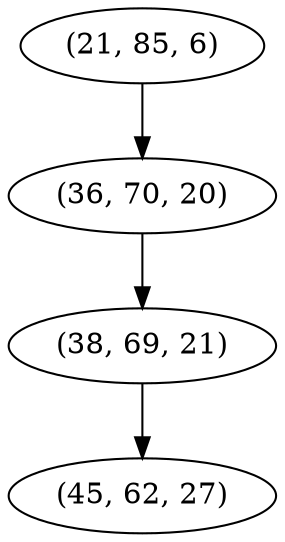 digraph tree {
    "(21, 85, 6)";
    "(36, 70, 20)";
    "(38, 69, 21)";
    "(45, 62, 27)";
    "(21, 85, 6)" -> "(36, 70, 20)";
    "(36, 70, 20)" -> "(38, 69, 21)";
    "(38, 69, 21)" -> "(45, 62, 27)";
}
